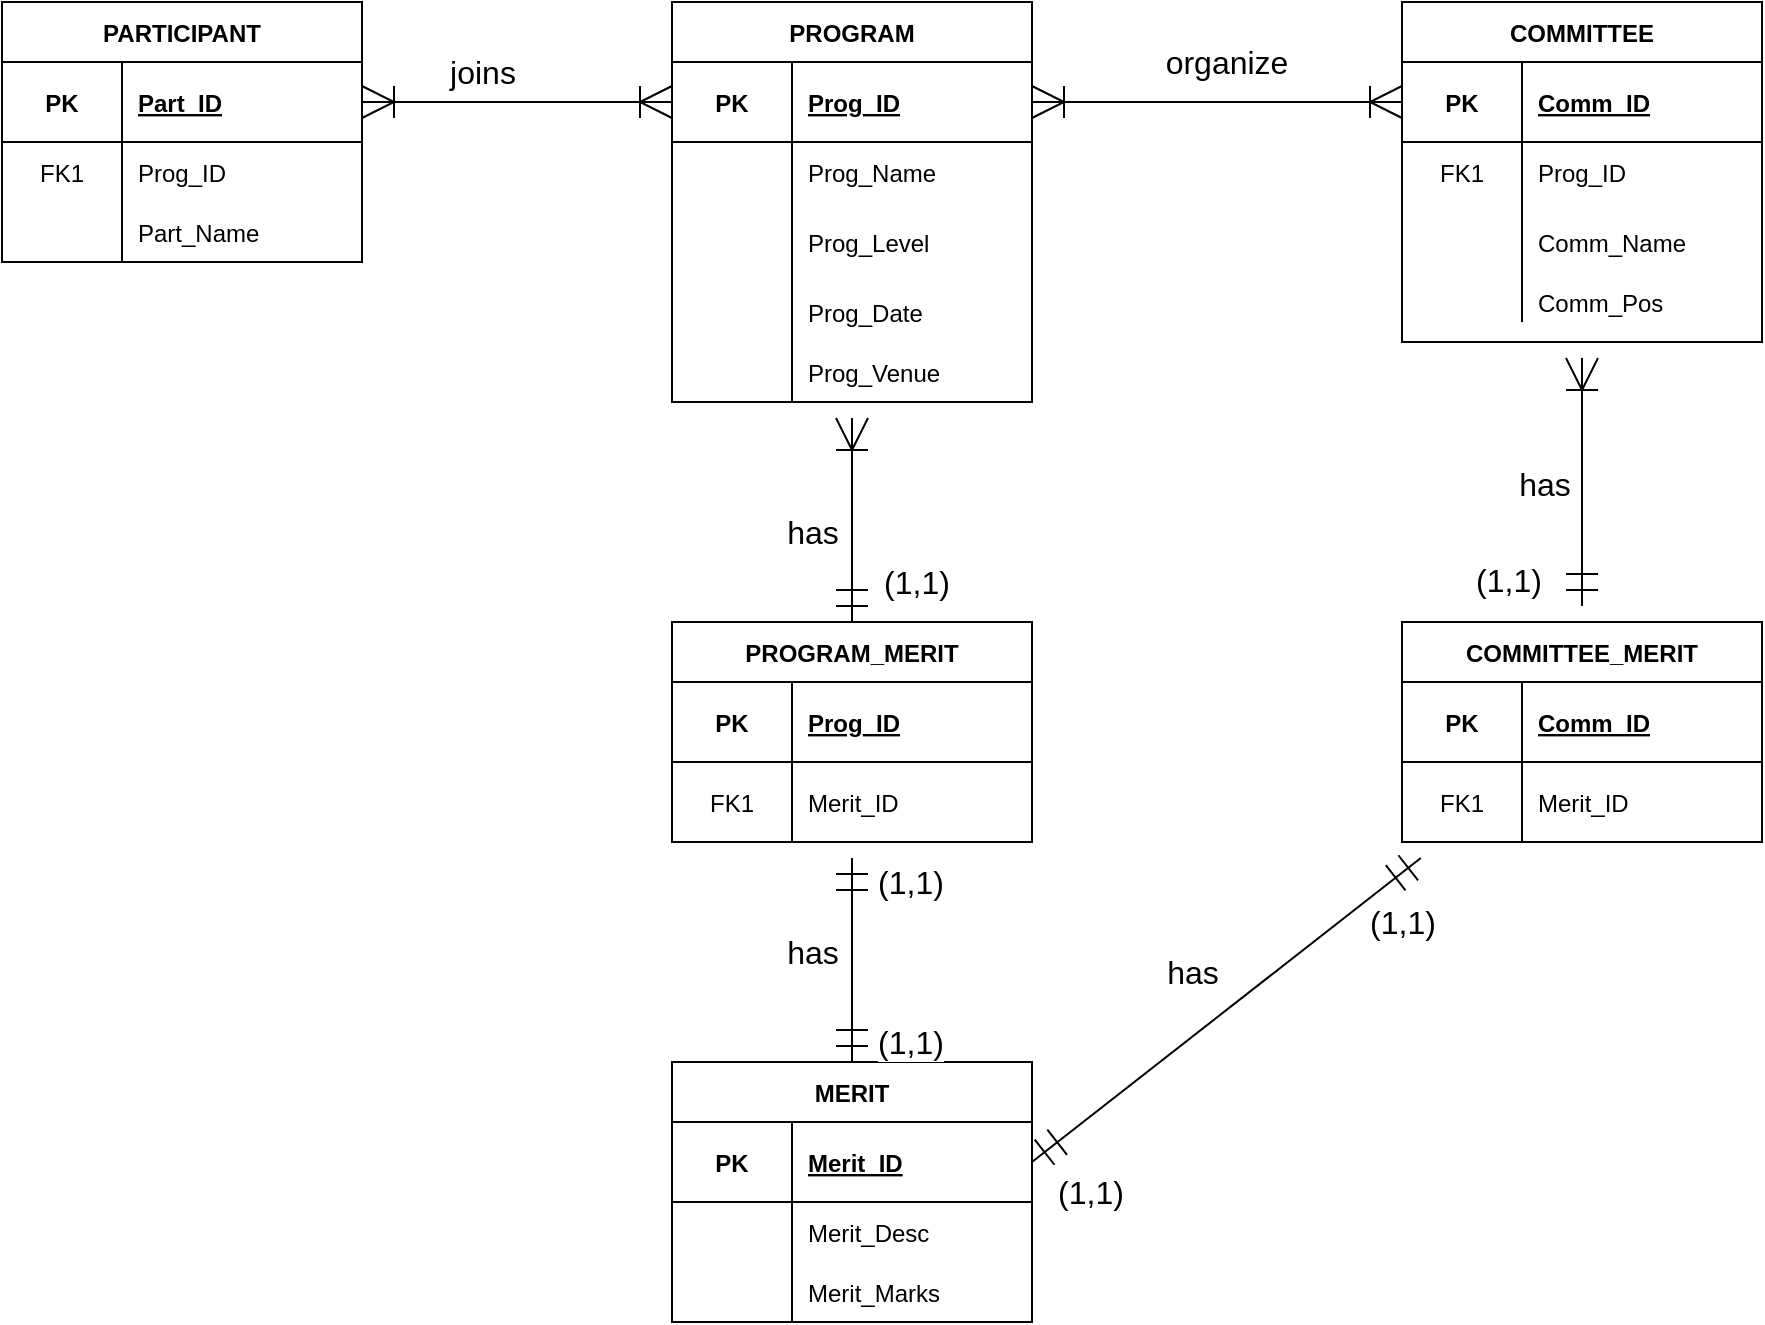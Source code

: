 <mxfile version="20.5.1" type="github">
  <diagram id="R2lEEEUBdFMjLlhIrx00" name="Page-1">
    <mxGraphModel dx="1878" dy="860" grid="1" gridSize="10" guides="1" tooltips="1" connect="1" arrows="1" fold="1" page="1" pageScale="1" pageWidth="850" pageHeight="1100" math="0" shadow="0" extFonts="Permanent Marker^https://fonts.googleapis.com/css?family=Permanent+Marker">
      <root>
        <mxCell id="0" />
        <mxCell id="1" parent="0" />
        <mxCell id="jvqxPeRf8nOf7FCprh__-8" value="PARTICIPANT" style="shape=table;startSize=30;container=1;collapsible=1;childLayout=tableLayout;fixedRows=1;rowLines=0;fontStyle=1;align=center;resizeLast=1;" parent="1" vertex="1">
          <mxGeometry x="100" y="30" width="180" height="130" as="geometry" />
        </mxCell>
        <mxCell id="jvqxPeRf8nOf7FCprh__-12" value="" style="shape=tableRow;horizontal=0;startSize=0;swimlaneHead=0;swimlaneBody=0;fillColor=none;collapsible=0;dropTarget=0;points=[[0,0.5],[1,0.5]];portConstraint=eastwest;top=0;left=0;right=0;bottom=1;" parent="jvqxPeRf8nOf7FCprh__-8" vertex="1">
          <mxGeometry y="30" width="180" height="40" as="geometry" />
        </mxCell>
        <mxCell id="jvqxPeRf8nOf7FCprh__-13" value="PK" style="shape=partialRectangle;connectable=0;fillColor=none;top=0;left=0;bottom=0;right=0;fontStyle=1;overflow=hidden;" parent="jvqxPeRf8nOf7FCprh__-12" vertex="1">
          <mxGeometry width="60" height="40" as="geometry">
            <mxRectangle width="60" height="40" as="alternateBounds" />
          </mxGeometry>
        </mxCell>
        <mxCell id="jvqxPeRf8nOf7FCprh__-14" value="Part_ID" style="shape=partialRectangle;connectable=0;fillColor=none;top=0;left=0;bottom=0;right=0;align=left;spacingLeft=6;fontStyle=5;overflow=hidden;" parent="jvqxPeRf8nOf7FCprh__-12" vertex="1">
          <mxGeometry x="60" width="120" height="40" as="geometry">
            <mxRectangle width="120" height="40" as="alternateBounds" />
          </mxGeometry>
        </mxCell>
        <mxCell id="jvqxPeRf8nOf7FCprh__-15" value="" style="shape=tableRow;horizontal=0;startSize=0;swimlaneHead=0;swimlaneBody=0;fillColor=none;collapsible=0;dropTarget=0;points=[[0,0.5],[1,0.5]];portConstraint=eastwest;top=0;left=0;right=0;bottom=0;" parent="jvqxPeRf8nOf7FCprh__-8" vertex="1">
          <mxGeometry y="70" width="180" height="30" as="geometry" />
        </mxCell>
        <mxCell id="jvqxPeRf8nOf7FCprh__-16" value="FK1" style="shape=partialRectangle;connectable=0;fillColor=none;top=0;left=0;bottom=0;right=0;editable=1;overflow=hidden;" parent="jvqxPeRf8nOf7FCprh__-15" vertex="1">
          <mxGeometry width="60" height="30" as="geometry">
            <mxRectangle width="60" height="30" as="alternateBounds" />
          </mxGeometry>
        </mxCell>
        <mxCell id="jvqxPeRf8nOf7FCprh__-17" value="Prog_ID" style="shape=partialRectangle;connectable=0;fillColor=none;top=0;left=0;bottom=0;right=0;align=left;spacingLeft=6;overflow=hidden;" parent="jvqxPeRf8nOf7FCprh__-15" vertex="1">
          <mxGeometry x="60" width="120" height="30" as="geometry">
            <mxRectangle width="120" height="30" as="alternateBounds" />
          </mxGeometry>
        </mxCell>
        <mxCell id="jvqxPeRf8nOf7FCprh__-18" value="" style="shape=tableRow;horizontal=0;startSize=0;swimlaneHead=0;swimlaneBody=0;fillColor=none;collapsible=0;dropTarget=0;points=[[0,0.5],[1,0.5]];portConstraint=eastwest;top=0;left=0;right=0;bottom=0;" parent="jvqxPeRf8nOf7FCprh__-8" vertex="1">
          <mxGeometry y="100" width="180" height="30" as="geometry" />
        </mxCell>
        <mxCell id="jvqxPeRf8nOf7FCprh__-19" value="" style="shape=partialRectangle;connectable=0;fillColor=none;top=0;left=0;bottom=0;right=0;editable=1;overflow=hidden;" parent="jvqxPeRf8nOf7FCprh__-18" vertex="1">
          <mxGeometry width="60" height="30" as="geometry">
            <mxRectangle width="60" height="30" as="alternateBounds" />
          </mxGeometry>
        </mxCell>
        <mxCell id="jvqxPeRf8nOf7FCprh__-20" value="Part_Name" style="shape=partialRectangle;connectable=0;fillColor=none;top=0;left=0;bottom=0;right=0;align=left;spacingLeft=6;overflow=hidden;" parent="jvqxPeRf8nOf7FCprh__-18" vertex="1">
          <mxGeometry x="60" width="120" height="30" as="geometry">
            <mxRectangle width="120" height="30" as="alternateBounds" />
          </mxGeometry>
        </mxCell>
        <mxCell id="W4IqWwrxtVq-1ZrMNWYC-14" style="edgeStyle=none;curved=1;rounded=0;orthogonalLoop=1;jettySize=auto;html=1;entryX=0.5;entryY=0;entryDx=0;entryDy=0;fontSize=12;startArrow=ERoneToMany;startFill=0;endArrow=ERmandOne;endFill=0;startSize=14;endSize=14;sourcePerimeterSpacing=8;targetPerimeterSpacing=8;" edge="1" parent="1" source="jvqxPeRf8nOf7FCprh__-21" target="jvqxPeRf8nOf7FCprh__-37">
          <mxGeometry relative="1" as="geometry" />
        </mxCell>
        <mxCell id="jvqxPeRf8nOf7FCprh__-21" value="PROGRAM" style="shape=table;startSize=30;container=1;collapsible=1;childLayout=tableLayout;fixedRows=1;rowLines=0;fontStyle=1;align=center;resizeLast=1;" parent="1" vertex="1">
          <mxGeometry x="435" y="30" width="180" height="200" as="geometry" />
        </mxCell>
        <mxCell id="jvqxPeRf8nOf7FCprh__-22" value="" style="shape=tableRow;horizontal=0;startSize=0;swimlaneHead=0;swimlaneBody=0;fillColor=none;collapsible=0;dropTarget=0;points=[[0,0.5],[1,0.5]];portConstraint=eastwest;top=0;left=0;right=0;bottom=1;" parent="jvqxPeRf8nOf7FCprh__-21" vertex="1">
          <mxGeometry y="30" width="180" height="40" as="geometry" />
        </mxCell>
        <mxCell id="jvqxPeRf8nOf7FCprh__-23" value="PK" style="shape=partialRectangle;connectable=0;fillColor=none;top=0;left=0;bottom=0;right=0;fontStyle=1;overflow=hidden;" parent="jvqxPeRf8nOf7FCprh__-22" vertex="1">
          <mxGeometry width="60" height="40" as="geometry">
            <mxRectangle width="60" height="40" as="alternateBounds" />
          </mxGeometry>
        </mxCell>
        <mxCell id="jvqxPeRf8nOf7FCprh__-24" value="Prog_ID" style="shape=partialRectangle;connectable=0;fillColor=none;top=0;left=0;bottom=0;right=0;align=left;spacingLeft=6;fontStyle=5;overflow=hidden;" parent="jvqxPeRf8nOf7FCprh__-22" vertex="1">
          <mxGeometry x="60" width="120" height="40" as="geometry">
            <mxRectangle width="120" height="40" as="alternateBounds" />
          </mxGeometry>
        </mxCell>
        <mxCell id="jvqxPeRf8nOf7FCprh__-25" value="" style="shape=tableRow;horizontal=0;startSize=0;swimlaneHead=0;swimlaneBody=0;fillColor=none;collapsible=0;dropTarget=0;points=[[0,0.5],[1,0.5]];portConstraint=eastwest;top=0;left=0;right=0;bottom=0;" parent="jvqxPeRf8nOf7FCprh__-21" vertex="1">
          <mxGeometry y="70" width="180" height="30" as="geometry" />
        </mxCell>
        <mxCell id="jvqxPeRf8nOf7FCprh__-26" value="" style="shape=partialRectangle;connectable=0;fillColor=none;top=0;left=0;bottom=0;right=0;editable=1;overflow=hidden;" parent="jvqxPeRf8nOf7FCprh__-25" vertex="1">
          <mxGeometry width="60" height="30" as="geometry">
            <mxRectangle width="60" height="30" as="alternateBounds" />
          </mxGeometry>
        </mxCell>
        <mxCell id="jvqxPeRf8nOf7FCprh__-27" value="Prog_Name" style="shape=partialRectangle;connectable=0;fillColor=none;top=0;left=0;bottom=0;right=0;align=left;spacingLeft=6;overflow=hidden;" parent="jvqxPeRf8nOf7FCprh__-25" vertex="1">
          <mxGeometry x="60" width="120" height="30" as="geometry">
            <mxRectangle width="120" height="30" as="alternateBounds" />
          </mxGeometry>
        </mxCell>
        <mxCell id="jvqxPeRf8nOf7FCprh__-28" value="" style="shape=tableRow;horizontal=0;startSize=0;swimlaneHead=0;swimlaneBody=0;fillColor=none;collapsible=0;dropTarget=0;points=[[0,0.5],[1,0.5]];portConstraint=eastwest;top=0;left=0;right=0;bottom=0;" parent="jvqxPeRf8nOf7FCprh__-21" vertex="1">
          <mxGeometry y="100" width="180" height="40" as="geometry" />
        </mxCell>
        <mxCell id="jvqxPeRf8nOf7FCprh__-29" value="" style="shape=partialRectangle;connectable=0;fillColor=none;top=0;left=0;bottom=0;right=0;editable=1;overflow=hidden;" parent="jvqxPeRf8nOf7FCprh__-28" vertex="1">
          <mxGeometry width="60" height="40" as="geometry">
            <mxRectangle width="60" height="40" as="alternateBounds" />
          </mxGeometry>
        </mxCell>
        <mxCell id="jvqxPeRf8nOf7FCprh__-30" value="Prog_Level" style="shape=partialRectangle;connectable=0;fillColor=none;top=0;left=0;bottom=0;right=0;align=left;spacingLeft=6;overflow=hidden;" parent="jvqxPeRf8nOf7FCprh__-28" vertex="1">
          <mxGeometry x="60" width="120" height="40" as="geometry">
            <mxRectangle width="120" height="40" as="alternateBounds" />
          </mxGeometry>
        </mxCell>
        <mxCell id="jvqxPeRf8nOf7FCprh__-31" value="" style="shape=tableRow;horizontal=0;startSize=0;swimlaneHead=0;swimlaneBody=0;fillColor=none;collapsible=0;dropTarget=0;points=[[0,0.5],[1,0.5]];portConstraint=eastwest;top=0;left=0;right=0;bottom=0;" parent="jvqxPeRf8nOf7FCprh__-21" vertex="1">
          <mxGeometry y="140" width="180" height="30" as="geometry" />
        </mxCell>
        <mxCell id="jvqxPeRf8nOf7FCprh__-32" value="" style="shape=partialRectangle;connectable=0;fillColor=none;top=0;left=0;bottom=0;right=0;editable=1;overflow=hidden;" parent="jvqxPeRf8nOf7FCprh__-31" vertex="1">
          <mxGeometry width="60" height="30" as="geometry">
            <mxRectangle width="60" height="30" as="alternateBounds" />
          </mxGeometry>
        </mxCell>
        <mxCell id="jvqxPeRf8nOf7FCprh__-33" value="Prog_Date" style="shape=partialRectangle;connectable=0;fillColor=none;top=0;left=0;bottom=0;right=0;align=left;spacingLeft=6;overflow=hidden;" parent="jvqxPeRf8nOf7FCprh__-31" vertex="1">
          <mxGeometry x="60" width="120" height="30" as="geometry">
            <mxRectangle width="120" height="30" as="alternateBounds" />
          </mxGeometry>
        </mxCell>
        <mxCell id="jvqxPeRf8nOf7FCprh__-34" value="" style="shape=tableRow;horizontal=0;startSize=0;swimlaneHead=0;swimlaneBody=0;fillColor=none;collapsible=0;dropTarget=0;points=[[0,0.5],[1,0.5]];portConstraint=eastwest;top=0;left=0;right=0;bottom=0;" parent="jvqxPeRf8nOf7FCprh__-21" vertex="1">
          <mxGeometry y="170" width="180" height="30" as="geometry" />
        </mxCell>
        <mxCell id="jvqxPeRf8nOf7FCprh__-35" value="" style="shape=partialRectangle;connectable=0;fillColor=none;top=0;left=0;bottom=0;right=0;editable=1;overflow=hidden;" parent="jvqxPeRf8nOf7FCprh__-34" vertex="1">
          <mxGeometry width="60" height="30" as="geometry">
            <mxRectangle width="60" height="30" as="alternateBounds" />
          </mxGeometry>
        </mxCell>
        <mxCell id="jvqxPeRf8nOf7FCprh__-36" value="Prog_Venue" style="shape=partialRectangle;connectable=0;fillColor=none;top=0;left=0;bottom=0;right=0;align=left;spacingLeft=6;overflow=hidden;" parent="jvqxPeRf8nOf7FCprh__-34" vertex="1">
          <mxGeometry x="60" width="120" height="30" as="geometry">
            <mxRectangle width="120" height="30" as="alternateBounds" />
          </mxGeometry>
        </mxCell>
        <mxCell id="W4IqWwrxtVq-1ZrMNWYC-15" style="edgeStyle=none;curved=1;rounded=0;orthogonalLoop=1;jettySize=auto;html=1;entryX=0.5;entryY=0;entryDx=0;entryDy=0;fontSize=12;startArrow=ERmandOne;startFill=0;endArrow=ERmandOne;endFill=0;startSize=14;endSize=14;sourcePerimeterSpacing=8;targetPerimeterSpacing=8;" edge="1" parent="1" source="jvqxPeRf8nOf7FCprh__-37" target="jvqxPeRf8nOf7FCprh__-60">
          <mxGeometry relative="1" as="geometry" />
        </mxCell>
        <mxCell id="jvqxPeRf8nOf7FCprh__-37" value="PROGRAM_MERIT" style="shape=table;startSize=30;container=1;collapsible=1;childLayout=tableLayout;fixedRows=1;rowLines=0;fontStyle=1;align=center;resizeLast=1;" parent="1" vertex="1">
          <mxGeometry x="435" y="340" width="180" height="110" as="geometry" />
        </mxCell>
        <mxCell id="jvqxPeRf8nOf7FCprh__-38" value="" style="shape=tableRow;horizontal=0;startSize=0;swimlaneHead=0;swimlaneBody=0;fillColor=none;collapsible=0;dropTarget=0;points=[[0,0.5],[1,0.5]];portConstraint=eastwest;top=0;left=0;right=0;bottom=1;" parent="jvqxPeRf8nOf7FCprh__-37" vertex="1">
          <mxGeometry y="30" width="180" height="40" as="geometry" />
        </mxCell>
        <mxCell id="jvqxPeRf8nOf7FCprh__-39" value="PK" style="shape=partialRectangle;connectable=0;fillColor=none;top=0;left=0;bottom=0;right=0;fontStyle=1;overflow=hidden;" parent="jvqxPeRf8nOf7FCprh__-38" vertex="1">
          <mxGeometry width="60" height="40" as="geometry">
            <mxRectangle width="60" height="40" as="alternateBounds" />
          </mxGeometry>
        </mxCell>
        <mxCell id="jvqxPeRf8nOf7FCprh__-40" value="Prog_ID" style="shape=partialRectangle;connectable=0;fillColor=none;top=0;left=0;bottom=0;right=0;align=left;spacingLeft=6;fontStyle=5;overflow=hidden;" parent="jvqxPeRf8nOf7FCprh__-38" vertex="1">
          <mxGeometry x="60" width="120" height="40" as="geometry">
            <mxRectangle width="120" height="40" as="alternateBounds" />
          </mxGeometry>
        </mxCell>
        <mxCell id="jvqxPeRf8nOf7FCprh__-41" value="" style="shape=tableRow;horizontal=0;startSize=0;swimlaneHead=0;swimlaneBody=0;fillColor=none;collapsible=0;dropTarget=0;points=[[0,0.5],[1,0.5]];portConstraint=eastwest;top=0;left=0;right=0;bottom=0;" parent="jvqxPeRf8nOf7FCprh__-37" vertex="1">
          <mxGeometry y="70" width="180" height="40" as="geometry" />
        </mxCell>
        <mxCell id="jvqxPeRf8nOf7FCprh__-42" value="FK1" style="shape=partialRectangle;connectable=0;fillColor=none;top=0;left=0;bottom=0;right=0;editable=1;overflow=hidden;" parent="jvqxPeRf8nOf7FCprh__-41" vertex="1">
          <mxGeometry width="60" height="40" as="geometry">
            <mxRectangle width="60" height="40" as="alternateBounds" />
          </mxGeometry>
        </mxCell>
        <mxCell id="jvqxPeRf8nOf7FCprh__-43" value="Merit_ID" style="shape=partialRectangle;connectable=0;fillColor=none;top=0;left=0;bottom=0;right=0;align=left;spacingLeft=6;overflow=hidden;" parent="jvqxPeRf8nOf7FCprh__-41" vertex="1">
          <mxGeometry x="60" width="120" height="40" as="geometry">
            <mxRectangle width="120" height="40" as="alternateBounds" />
          </mxGeometry>
        </mxCell>
        <mxCell id="W4IqWwrxtVq-1ZrMNWYC-13" style="edgeStyle=none;curved=1;rounded=0;orthogonalLoop=1;jettySize=auto;html=1;entryX=1;entryY=0.5;entryDx=0;entryDy=0;fontSize=12;startArrow=ERmandOne;startFill=0;endArrow=ERmandOne;endFill=0;startSize=14;endSize=14;sourcePerimeterSpacing=8;targetPerimeterSpacing=8;" edge="1" parent="1" source="jvqxPeRf8nOf7FCprh__-53" target="jvqxPeRf8nOf7FCprh__-61">
          <mxGeometry relative="1" as="geometry" />
        </mxCell>
        <mxCell id="W4IqWwrxtVq-1ZrMNWYC-23" value="(1,1)" style="edgeLabel;html=1;align=center;verticalAlign=middle;resizable=0;points=[];fontSize=16;" vertex="1" connectable="0" parent="W4IqWwrxtVq-1ZrMNWYC-13">
          <mxGeometry x="-0.485" y="-2" relative="1" as="geometry">
            <mxPoint x="42" y="-6" as="offset" />
          </mxGeometry>
        </mxCell>
        <mxCell id="jvqxPeRf8nOf7FCprh__-53" value="COMMITTEE_MERIT" style="shape=table;startSize=30;container=1;collapsible=1;childLayout=tableLayout;fixedRows=1;rowLines=0;fontStyle=1;align=center;resizeLast=1;" parent="1" vertex="1">
          <mxGeometry x="800" y="340" width="180" height="110" as="geometry" />
        </mxCell>
        <mxCell id="jvqxPeRf8nOf7FCprh__-54" value="" style="shape=tableRow;horizontal=0;startSize=0;swimlaneHead=0;swimlaneBody=0;fillColor=none;collapsible=0;dropTarget=0;points=[[0,0.5],[1,0.5]];portConstraint=eastwest;top=0;left=0;right=0;bottom=1;" parent="jvqxPeRf8nOf7FCprh__-53" vertex="1">
          <mxGeometry y="30" width="180" height="40" as="geometry" />
        </mxCell>
        <mxCell id="jvqxPeRf8nOf7FCprh__-55" value="PK" style="shape=partialRectangle;connectable=0;fillColor=none;top=0;left=0;bottom=0;right=0;fontStyle=1;overflow=hidden;" parent="jvqxPeRf8nOf7FCprh__-54" vertex="1">
          <mxGeometry width="60" height="40" as="geometry">
            <mxRectangle width="60" height="40" as="alternateBounds" />
          </mxGeometry>
        </mxCell>
        <mxCell id="jvqxPeRf8nOf7FCprh__-56" value="Comm_ID" style="shape=partialRectangle;connectable=0;fillColor=none;top=0;left=0;bottom=0;right=0;align=left;spacingLeft=6;fontStyle=5;overflow=hidden;" parent="jvqxPeRf8nOf7FCprh__-54" vertex="1">
          <mxGeometry x="60" width="120" height="40" as="geometry">
            <mxRectangle width="120" height="40" as="alternateBounds" />
          </mxGeometry>
        </mxCell>
        <mxCell id="jvqxPeRf8nOf7FCprh__-57" value="" style="shape=tableRow;horizontal=0;startSize=0;swimlaneHead=0;swimlaneBody=0;fillColor=none;collapsible=0;dropTarget=0;points=[[0,0.5],[1,0.5]];portConstraint=eastwest;top=0;left=0;right=0;bottom=0;" parent="jvqxPeRf8nOf7FCprh__-53" vertex="1">
          <mxGeometry y="70" width="180" height="40" as="geometry" />
        </mxCell>
        <mxCell id="jvqxPeRf8nOf7FCprh__-58" value="FK1" style="shape=partialRectangle;connectable=0;fillColor=none;top=0;left=0;bottom=0;right=0;editable=1;overflow=hidden;" parent="jvqxPeRf8nOf7FCprh__-57" vertex="1">
          <mxGeometry width="60" height="40" as="geometry">
            <mxRectangle width="60" height="40" as="alternateBounds" />
          </mxGeometry>
        </mxCell>
        <mxCell id="jvqxPeRf8nOf7FCprh__-59" value="Merit_ID" style="shape=partialRectangle;connectable=0;fillColor=none;top=0;left=0;bottom=0;right=0;align=left;spacingLeft=6;overflow=hidden;" parent="jvqxPeRf8nOf7FCprh__-57" vertex="1">
          <mxGeometry x="60" width="120" height="40" as="geometry">
            <mxRectangle width="120" height="40" as="alternateBounds" />
          </mxGeometry>
        </mxCell>
        <mxCell id="jvqxPeRf8nOf7FCprh__-60" value="MERIT" style="shape=table;startSize=30;container=1;collapsible=1;childLayout=tableLayout;fixedRows=1;rowLines=0;fontStyle=1;align=center;resizeLast=1;" parent="1" vertex="1">
          <mxGeometry x="435" y="560" width="180" height="130" as="geometry" />
        </mxCell>
        <mxCell id="jvqxPeRf8nOf7FCprh__-61" value="" style="shape=tableRow;horizontal=0;startSize=0;swimlaneHead=0;swimlaneBody=0;fillColor=none;collapsible=0;dropTarget=0;points=[[0,0.5],[1,0.5]];portConstraint=eastwest;top=0;left=0;right=0;bottom=1;" parent="jvqxPeRf8nOf7FCprh__-60" vertex="1">
          <mxGeometry y="30" width="180" height="40" as="geometry" />
        </mxCell>
        <mxCell id="jvqxPeRf8nOf7FCprh__-62" value="PK" style="shape=partialRectangle;connectable=0;fillColor=none;top=0;left=0;bottom=0;right=0;fontStyle=1;overflow=hidden;" parent="jvqxPeRf8nOf7FCprh__-61" vertex="1">
          <mxGeometry width="60" height="40" as="geometry">
            <mxRectangle width="60" height="40" as="alternateBounds" />
          </mxGeometry>
        </mxCell>
        <mxCell id="jvqxPeRf8nOf7FCprh__-63" value="Merit_ID" style="shape=partialRectangle;connectable=0;fillColor=none;top=0;left=0;bottom=0;right=0;align=left;spacingLeft=6;fontStyle=5;overflow=hidden;" parent="jvqxPeRf8nOf7FCprh__-61" vertex="1">
          <mxGeometry x="60" width="120" height="40" as="geometry">
            <mxRectangle width="120" height="40" as="alternateBounds" />
          </mxGeometry>
        </mxCell>
        <mxCell id="jvqxPeRf8nOf7FCprh__-64" value="" style="shape=tableRow;horizontal=0;startSize=0;swimlaneHead=0;swimlaneBody=0;fillColor=none;collapsible=0;dropTarget=0;points=[[0,0.5],[1,0.5]];portConstraint=eastwest;top=0;left=0;right=0;bottom=0;" parent="jvqxPeRf8nOf7FCprh__-60" vertex="1">
          <mxGeometry y="70" width="180" height="30" as="geometry" />
        </mxCell>
        <mxCell id="jvqxPeRf8nOf7FCprh__-65" value="" style="shape=partialRectangle;connectable=0;fillColor=none;top=0;left=0;bottom=0;right=0;editable=1;overflow=hidden;" parent="jvqxPeRf8nOf7FCprh__-64" vertex="1">
          <mxGeometry width="60" height="30" as="geometry">
            <mxRectangle width="60" height="30" as="alternateBounds" />
          </mxGeometry>
        </mxCell>
        <mxCell id="jvqxPeRf8nOf7FCprh__-66" value="Merit_Desc" style="shape=partialRectangle;connectable=0;fillColor=none;top=0;left=0;bottom=0;right=0;align=left;spacingLeft=6;overflow=hidden;" parent="jvqxPeRf8nOf7FCprh__-64" vertex="1">
          <mxGeometry x="60" width="120" height="30" as="geometry">
            <mxRectangle width="120" height="30" as="alternateBounds" />
          </mxGeometry>
        </mxCell>
        <mxCell id="jvqxPeRf8nOf7FCprh__-70" value="" style="shape=tableRow;horizontal=0;startSize=0;swimlaneHead=0;swimlaneBody=0;fillColor=none;collapsible=0;dropTarget=0;points=[[0,0.5],[1,0.5]];portConstraint=eastwest;top=0;left=0;right=0;bottom=0;" parent="jvqxPeRf8nOf7FCprh__-60" vertex="1">
          <mxGeometry y="100" width="180" height="30" as="geometry" />
        </mxCell>
        <mxCell id="jvqxPeRf8nOf7FCprh__-71" value="" style="shape=partialRectangle;connectable=0;fillColor=none;top=0;left=0;bottom=0;right=0;editable=1;overflow=hidden;" parent="jvqxPeRf8nOf7FCprh__-70" vertex="1">
          <mxGeometry width="60" height="30" as="geometry">
            <mxRectangle width="60" height="30" as="alternateBounds" />
          </mxGeometry>
        </mxCell>
        <mxCell id="jvqxPeRf8nOf7FCprh__-72" value="Merit_Marks" style="shape=partialRectangle;connectable=0;fillColor=none;top=0;left=0;bottom=0;right=0;align=left;spacingLeft=6;overflow=hidden;" parent="jvqxPeRf8nOf7FCprh__-70" vertex="1">
          <mxGeometry x="60" width="120" height="30" as="geometry">
            <mxRectangle width="120" height="30" as="alternateBounds" />
          </mxGeometry>
        </mxCell>
        <mxCell id="W4IqWwrxtVq-1ZrMNWYC-10" style="edgeStyle=none;curved=1;rounded=0;orthogonalLoop=1;jettySize=auto;html=1;fontSize=12;endArrow=ERmandOne;startSize=14;endSize=14;sourcePerimeterSpacing=8;targetPerimeterSpacing=8;endFill=0;startArrow=ERoneToMany;startFill=0;" edge="1" parent="1" source="jvqxPeRf8nOf7FCprh__-76" target="jvqxPeRf8nOf7FCprh__-53">
          <mxGeometry relative="1" as="geometry" />
        </mxCell>
        <mxCell id="W4IqWwrxtVq-1ZrMNWYC-18" value="has" style="edgeLabel;html=1;align=center;verticalAlign=middle;resizable=0;points=[];fontSize=16;" vertex="1" connectable="0" parent="W4IqWwrxtVq-1ZrMNWYC-10">
          <mxGeometry x="0.163" y="-3" relative="1" as="geometry">
            <mxPoint x="-16" y="-9" as="offset" />
          </mxGeometry>
        </mxCell>
        <mxCell id="jvqxPeRf8nOf7FCprh__-76" value="COMMITTEE" style="shape=table;startSize=30;container=1;collapsible=1;childLayout=tableLayout;fixedRows=1;rowLines=0;fontStyle=1;align=center;resizeLast=1;" parent="1" vertex="1">
          <mxGeometry x="800" y="30" width="180" height="170" as="geometry" />
        </mxCell>
        <mxCell id="jvqxPeRf8nOf7FCprh__-77" value="" style="shape=tableRow;horizontal=0;startSize=0;swimlaneHead=0;swimlaneBody=0;fillColor=none;collapsible=0;dropTarget=0;points=[[0,0.5],[1,0.5]];portConstraint=eastwest;top=0;left=0;right=0;bottom=1;" parent="jvqxPeRf8nOf7FCprh__-76" vertex="1">
          <mxGeometry y="30" width="180" height="40" as="geometry" />
        </mxCell>
        <mxCell id="jvqxPeRf8nOf7FCprh__-78" value="PK" style="shape=partialRectangle;connectable=0;fillColor=none;top=0;left=0;bottom=0;right=0;fontStyle=1;overflow=hidden;" parent="jvqxPeRf8nOf7FCprh__-77" vertex="1">
          <mxGeometry width="60" height="40" as="geometry">
            <mxRectangle width="60" height="40" as="alternateBounds" />
          </mxGeometry>
        </mxCell>
        <mxCell id="jvqxPeRf8nOf7FCprh__-79" value="Comm_ID" style="shape=partialRectangle;connectable=0;fillColor=none;top=0;left=0;bottom=0;right=0;align=left;spacingLeft=6;fontStyle=5;overflow=hidden;" parent="jvqxPeRf8nOf7FCprh__-77" vertex="1">
          <mxGeometry x="60" width="120" height="40" as="geometry">
            <mxRectangle width="120" height="40" as="alternateBounds" />
          </mxGeometry>
        </mxCell>
        <mxCell id="jvqxPeRf8nOf7FCprh__-80" value="" style="shape=tableRow;horizontal=0;startSize=0;swimlaneHead=0;swimlaneBody=0;fillColor=none;collapsible=0;dropTarget=0;points=[[0,0.5],[1,0.5]];portConstraint=eastwest;top=0;left=0;right=0;bottom=0;" parent="jvqxPeRf8nOf7FCprh__-76" vertex="1">
          <mxGeometry y="70" width="180" height="30" as="geometry" />
        </mxCell>
        <mxCell id="jvqxPeRf8nOf7FCprh__-81" value="FK1" style="shape=partialRectangle;connectable=0;fillColor=none;top=0;left=0;bottom=0;right=0;editable=1;overflow=hidden;" parent="jvqxPeRf8nOf7FCprh__-80" vertex="1">
          <mxGeometry width="60" height="30" as="geometry">
            <mxRectangle width="60" height="30" as="alternateBounds" />
          </mxGeometry>
        </mxCell>
        <mxCell id="jvqxPeRf8nOf7FCprh__-82" value="Prog_ID" style="shape=partialRectangle;connectable=0;fillColor=none;top=0;left=0;bottom=0;right=0;align=left;spacingLeft=6;overflow=hidden;" parent="jvqxPeRf8nOf7FCprh__-80" vertex="1">
          <mxGeometry x="60" width="120" height="30" as="geometry">
            <mxRectangle width="120" height="30" as="alternateBounds" />
          </mxGeometry>
        </mxCell>
        <mxCell id="jvqxPeRf8nOf7FCprh__-83" value="" style="shape=tableRow;horizontal=0;startSize=0;swimlaneHead=0;swimlaneBody=0;fillColor=none;collapsible=0;dropTarget=0;points=[[0,0.5],[1,0.5]];portConstraint=eastwest;top=0;left=0;right=0;bottom=0;" parent="jvqxPeRf8nOf7FCprh__-76" vertex="1">
          <mxGeometry y="100" width="180" height="40" as="geometry" />
        </mxCell>
        <mxCell id="jvqxPeRf8nOf7FCprh__-84" value="" style="shape=partialRectangle;connectable=0;fillColor=none;top=0;left=0;bottom=0;right=0;editable=1;overflow=hidden;" parent="jvqxPeRf8nOf7FCprh__-83" vertex="1">
          <mxGeometry width="60" height="40" as="geometry">
            <mxRectangle width="60" height="40" as="alternateBounds" />
          </mxGeometry>
        </mxCell>
        <mxCell id="jvqxPeRf8nOf7FCprh__-85" value="Comm_Name" style="shape=partialRectangle;connectable=0;fillColor=none;top=0;left=0;bottom=0;right=0;align=left;spacingLeft=6;overflow=hidden;" parent="jvqxPeRf8nOf7FCprh__-83" vertex="1">
          <mxGeometry x="60" width="120" height="40" as="geometry">
            <mxRectangle width="120" height="40" as="alternateBounds" />
          </mxGeometry>
        </mxCell>
        <mxCell id="jvqxPeRf8nOf7FCprh__-86" value="" style="shape=tableRow;horizontal=0;startSize=0;swimlaneHead=0;swimlaneBody=0;fillColor=none;collapsible=0;dropTarget=0;points=[[0,0.5],[1,0.5]];portConstraint=eastwest;top=0;left=0;right=0;bottom=0;" parent="jvqxPeRf8nOf7FCprh__-76" vertex="1">
          <mxGeometry y="140" width="180" height="20" as="geometry" />
        </mxCell>
        <mxCell id="jvqxPeRf8nOf7FCprh__-87" value="" style="shape=partialRectangle;connectable=0;fillColor=none;top=0;left=0;bottom=0;right=0;editable=1;overflow=hidden;" parent="jvqxPeRf8nOf7FCprh__-86" vertex="1">
          <mxGeometry width="60" height="20" as="geometry">
            <mxRectangle width="60" height="20" as="alternateBounds" />
          </mxGeometry>
        </mxCell>
        <mxCell id="jvqxPeRf8nOf7FCprh__-88" value="Comm_Pos" style="shape=partialRectangle;connectable=0;fillColor=none;top=0;left=0;bottom=0;right=0;align=left;spacingLeft=6;overflow=hidden;" parent="jvqxPeRf8nOf7FCprh__-86" vertex="1">
          <mxGeometry x="60" width="120" height="20" as="geometry">
            <mxRectangle width="120" height="20" as="alternateBounds" />
          </mxGeometry>
        </mxCell>
        <mxCell id="W4IqWwrxtVq-1ZrMNWYC-3" style="edgeStyle=none;curved=1;rounded=0;orthogonalLoop=1;jettySize=auto;html=1;exitX=1;exitY=0.5;exitDx=0;exitDy=0;entryX=0;entryY=0.5;entryDx=0;entryDy=0;fontSize=12;endArrow=ERoneToMany;startSize=14;endSize=14;sourcePerimeterSpacing=8;targetPerimeterSpacing=8;endFill=0;startArrow=ERoneToMany;startFill=0;" edge="1" parent="1" source="jvqxPeRf8nOf7FCprh__-12" target="jvqxPeRf8nOf7FCprh__-22">
          <mxGeometry relative="1" as="geometry" />
        </mxCell>
        <mxCell id="W4IqWwrxtVq-1ZrMNWYC-4" style="edgeStyle=none;curved=1;rounded=0;orthogonalLoop=1;jettySize=auto;html=1;exitX=1;exitY=0.5;exitDx=0;exitDy=0;entryX=0;entryY=0.5;entryDx=0;entryDy=0;fontSize=12;endArrow=ERoneToMany;startSize=14;endSize=14;sourcePerimeterSpacing=8;targetPerimeterSpacing=8;endFill=0;startArrow=ERoneToMany;startFill=0;" edge="1" parent="1" source="jvqxPeRf8nOf7FCprh__-22" target="jvqxPeRf8nOf7FCprh__-77">
          <mxGeometry relative="1" as="geometry" />
        </mxCell>
        <mxCell id="W4IqWwrxtVq-1ZrMNWYC-17" value="organize" style="edgeLabel;html=1;align=center;verticalAlign=middle;resizable=0;points=[];fontSize=16;" vertex="1" connectable="0" parent="W4IqWwrxtVq-1ZrMNWYC-4">
          <mxGeometry x="-0.151" y="-2" relative="1" as="geometry">
            <mxPoint x="18" y="-22" as="offset" />
          </mxGeometry>
        </mxCell>
        <mxCell id="W4IqWwrxtVq-1ZrMNWYC-16" value="joins" style="text;html=1;align=center;verticalAlign=middle;resizable=0;points=[];autosize=1;strokeColor=none;fillColor=none;fontSize=16;" vertex="1" parent="1">
          <mxGeometry x="310" y="50" width="60" height="30" as="geometry" />
        </mxCell>
        <mxCell id="W4IqWwrxtVq-1ZrMNWYC-19" value="has" style="text;html=1;align=center;verticalAlign=middle;resizable=0;points=[];autosize=1;strokeColor=none;fillColor=none;fontSize=16;" vertex="1" parent="1">
          <mxGeometry x="670" y="500" width="50" height="30" as="geometry" />
        </mxCell>
        <mxCell id="W4IqWwrxtVq-1ZrMNWYC-20" value="has" style="text;html=1;align=center;verticalAlign=middle;resizable=0;points=[];autosize=1;strokeColor=none;fillColor=none;fontSize=16;" vertex="1" parent="1">
          <mxGeometry x="480" y="490" width="50" height="30" as="geometry" />
        </mxCell>
        <mxCell id="W4IqWwrxtVq-1ZrMNWYC-21" value="has" style="text;html=1;align=center;verticalAlign=middle;resizable=0;points=[];autosize=1;strokeColor=none;fillColor=none;fontSize=16;" vertex="1" parent="1">
          <mxGeometry x="480" y="280" width="50" height="30" as="geometry" />
        </mxCell>
        <mxCell id="W4IqWwrxtVq-1ZrMNWYC-24" value="(1,1)" style="edgeLabel;html=1;align=center;verticalAlign=middle;resizable=0;points=[];fontSize=16;" vertex="1" connectable="0" parent="1">
          <mxGeometry x="829.997" y="505.003" as="geometry">
            <mxPoint x="-186" y="120" as="offset" />
          </mxGeometry>
        </mxCell>
        <mxCell id="W4IqWwrxtVq-1ZrMNWYC-25" value="(1,1)" style="edgeLabel;html=1;align=center;verticalAlign=middle;resizable=0;points=[];fontSize=16;" vertex="1" connectable="0" parent="1">
          <mxGeometry x="809.997" y="515.003" as="geometry">
            <mxPoint x="43" y="-196" as="offset" />
          </mxGeometry>
        </mxCell>
        <mxCell id="W4IqWwrxtVq-1ZrMNWYC-26" value="(1,1)" style="edgeLabel;html=1;align=center;verticalAlign=middle;resizable=0;points=[];fontSize=16;" vertex="1" connectable="0" parent="1">
          <mxGeometry x="839.997" y="515.003" as="geometry">
            <mxPoint x="-283" y="-195" as="offset" />
          </mxGeometry>
        </mxCell>
        <mxCell id="W4IqWwrxtVq-1ZrMNWYC-28" value="(1,1)" style="edgeLabel;html=1;align=center;verticalAlign=middle;resizable=0;points=[];fontSize=16;" vertex="1" connectable="0" parent="1">
          <mxGeometry x="739.997" y="350.003" as="geometry">
            <mxPoint x="-186" y="120" as="offset" />
          </mxGeometry>
        </mxCell>
        <mxCell id="W4IqWwrxtVq-1ZrMNWYC-29" value="(1,1)" style="edgeLabel;html=1;align=center;verticalAlign=middle;resizable=0;points=[];fontSize=16;" vertex="1" connectable="0" parent="1">
          <mxGeometry x="739.997" y="430.003" as="geometry">
            <mxPoint x="-186" y="120" as="offset" />
          </mxGeometry>
        </mxCell>
      </root>
    </mxGraphModel>
  </diagram>
</mxfile>
